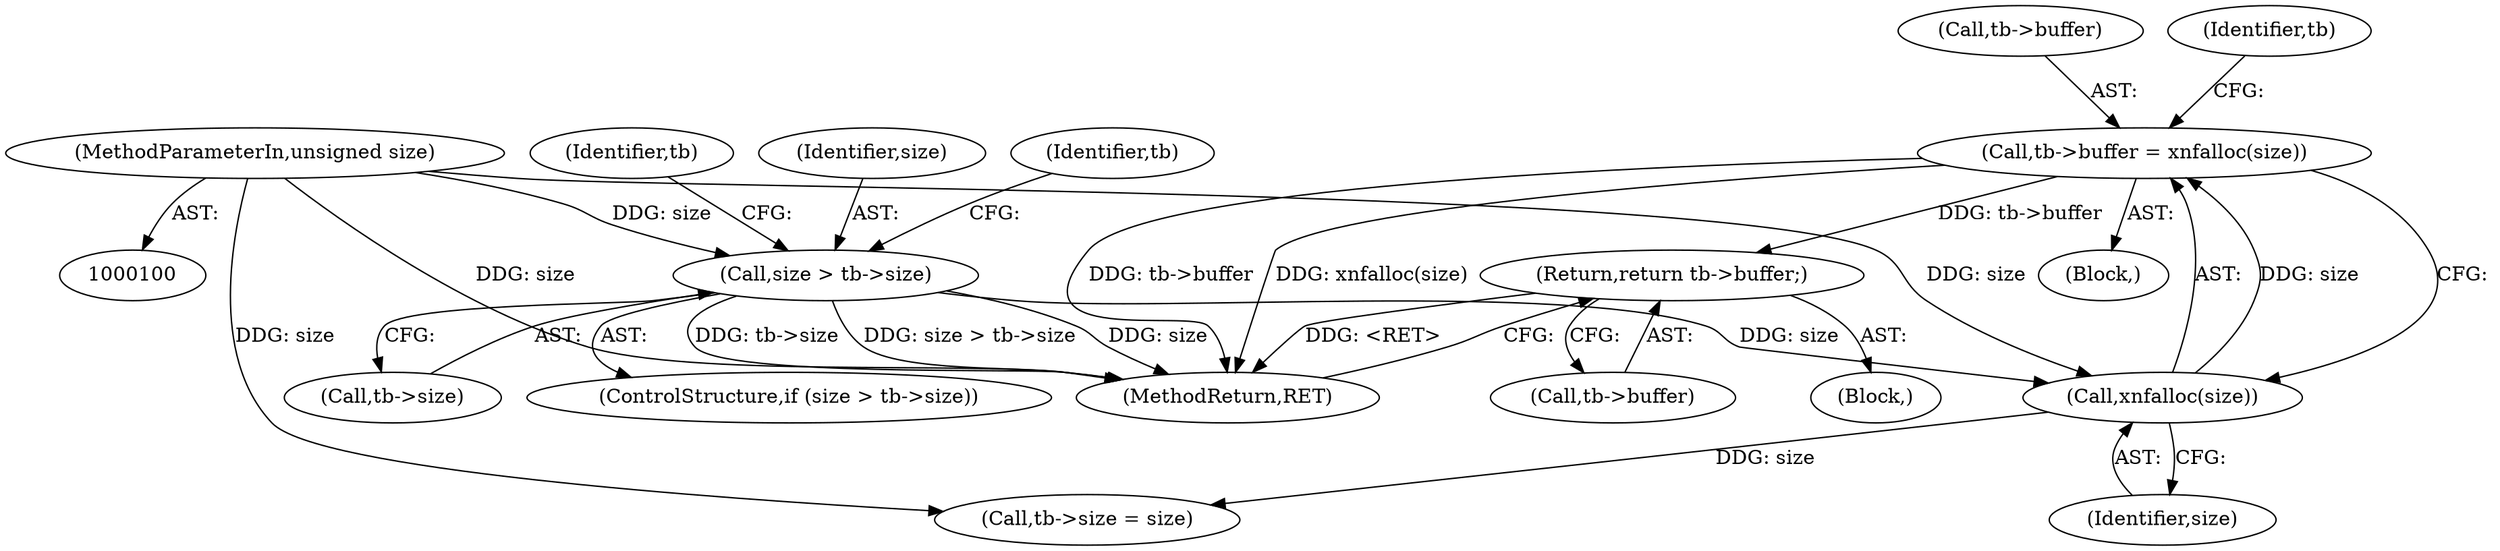 digraph "0_xserver_94f11ca5cf011ef123bd222cabeaef6f424d76ac@pointer" {
"1000128" [label="(Call,tb->buffer = xnfalloc(size))"];
"1000132" [label="(Call,xnfalloc(size))"];
"1000118" [label="(Call,size > tb->size)"];
"1000101" [label="(MethodParameterIn,unsigned size)"];
"1000139" [label="(Return,return tb->buffer;)"];
"1000118" [label="(Call,size > tb->size)"];
"1000123" [label="(Block,)"];
"1000102" [label="(Block,)"];
"1000101" [label="(MethodParameterIn,unsigned size)"];
"1000120" [label="(Call,tb->size)"];
"1000132" [label="(Call,xnfalloc(size))"];
"1000117" [label="(ControlStructure,if (size > tb->size))"];
"1000126" [label="(Identifier,tb)"];
"1000119" [label="(Identifier,size)"];
"1000141" [label="(Identifier,tb)"];
"1000140" [label="(Call,tb->buffer)"];
"1000129" [label="(Call,tb->buffer)"];
"1000128" [label="(Call,tb->buffer = xnfalloc(size))"];
"1000133" [label="(Identifier,size)"];
"1000136" [label="(Identifier,tb)"];
"1000143" [label="(MethodReturn,RET)"];
"1000139" [label="(Return,return tb->buffer;)"];
"1000134" [label="(Call,tb->size = size)"];
"1000128" -> "1000123"  [label="AST: "];
"1000128" -> "1000132"  [label="CFG: "];
"1000129" -> "1000128"  [label="AST: "];
"1000132" -> "1000128"  [label="AST: "];
"1000136" -> "1000128"  [label="CFG: "];
"1000128" -> "1000143"  [label="DDG: xnfalloc(size)"];
"1000128" -> "1000143"  [label="DDG: tb->buffer"];
"1000132" -> "1000128"  [label="DDG: size"];
"1000128" -> "1000139"  [label="DDG: tb->buffer"];
"1000132" -> "1000133"  [label="CFG: "];
"1000133" -> "1000132"  [label="AST: "];
"1000118" -> "1000132"  [label="DDG: size"];
"1000101" -> "1000132"  [label="DDG: size"];
"1000132" -> "1000134"  [label="DDG: size"];
"1000118" -> "1000117"  [label="AST: "];
"1000118" -> "1000120"  [label="CFG: "];
"1000119" -> "1000118"  [label="AST: "];
"1000120" -> "1000118"  [label="AST: "];
"1000126" -> "1000118"  [label="CFG: "];
"1000141" -> "1000118"  [label="CFG: "];
"1000118" -> "1000143"  [label="DDG: size > tb->size"];
"1000118" -> "1000143"  [label="DDG: size"];
"1000118" -> "1000143"  [label="DDG: tb->size"];
"1000101" -> "1000118"  [label="DDG: size"];
"1000101" -> "1000100"  [label="AST: "];
"1000101" -> "1000143"  [label="DDG: size"];
"1000101" -> "1000134"  [label="DDG: size"];
"1000139" -> "1000102"  [label="AST: "];
"1000139" -> "1000140"  [label="CFG: "];
"1000140" -> "1000139"  [label="AST: "];
"1000143" -> "1000139"  [label="CFG: "];
"1000139" -> "1000143"  [label="DDG: <RET>"];
}
